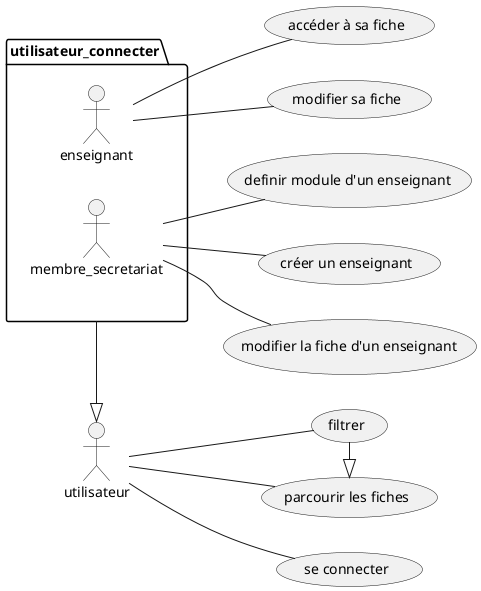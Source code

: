@startuml
left to right direction

:utilisateur:
package utilisateur_connecter{
:enseignant:
:membre_secretariat:
}

usecase filtre as "filtrer"
usecase acfiche as "accéder à sa fiche"
usecase modif as "modifier sa fiche"
usecase parc as "parcourir les fiches"
usecase def as "definir module d'un enseignant"
usecase co as "se connecter"
usecase create as "créer un enseignant"
usecase modifen as "modifier la fiche d'un enseignant"

utilisateur -- parc
utilisateur -- filtre
utilisateur -- co

enseignant -- acfiche

membre_secretariat -- modifen
membre_secretariat -- def
membre_secretariat -- create

filtre -|> parc

enseignant -- modif

utilisateur_connecter -|> utilisateur




@enduml